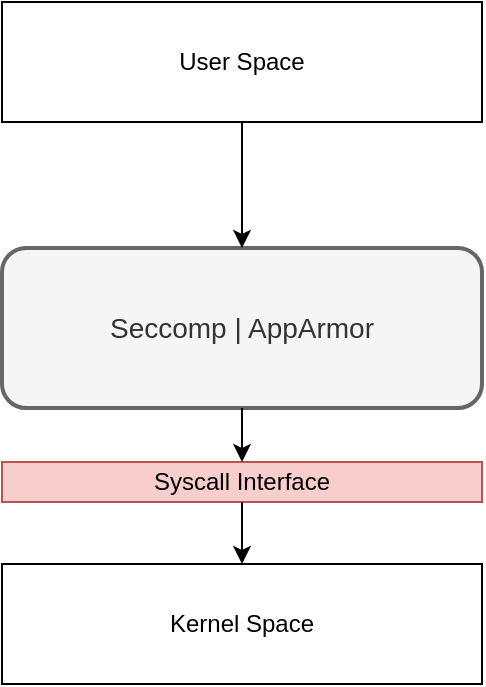 <mxfile version="13.9.9" type="device"><diagram id="YWPtoDo-uJ_qzr3vE82J" name="Page-1"><mxGraphModel dx="1086" dy="806" grid="1" gridSize="10" guides="1" tooltips="1" connect="1" arrows="1" fold="1" page="1" pageScale="1" pageWidth="850" pageHeight="1100" math="0" shadow="0"><root><mxCell id="0"/><mxCell id="1" parent="0"/><mxCell id="FMI4zBGUmInlSG0RXdj6-1" value="User Space" style="rounded=0;whiteSpace=wrap;html=1;" vertex="1" parent="1"><mxGeometry x="320" y="160" width="240" height="60" as="geometry"/></mxCell><mxCell id="FMI4zBGUmInlSG0RXdj6-2" value="Kernel Space" style="rounded=0;whiteSpace=wrap;html=1;" vertex="1" parent="1"><mxGeometry x="320" y="441" width="240" height="60" as="geometry"/></mxCell><mxCell id="FMI4zBGUmInlSG0RXdj6-3" value="Syscall Interface" style="rounded=0;whiteSpace=wrap;html=1;fillColor=#f8cecc;strokeColor=#b85450;" vertex="1" parent="1"><mxGeometry x="320" y="390" width="240" height="20" as="geometry"/></mxCell><mxCell id="FMI4zBGUmInlSG0RXdj6-4" value="Seccomp | AppArmor" style="rounded=1;whiteSpace=wrap;html=1;fillColor=#f5f5f5;strokeColor=#666666;fontColor=#333333;fontSize=14;strokeWidth=2;" vertex="1" parent="1"><mxGeometry x="320" y="283" width="240" height="80" as="geometry"/></mxCell><mxCell id="FMI4zBGUmInlSG0RXdj6-5" value="" style="endArrow=classic;html=1;fontSize=14;exitX=0.5;exitY=1;exitDx=0;exitDy=0;entryX=0.5;entryY=0;entryDx=0;entryDy=0;" edge="1" parent="1" source="FMI4zBGUmInlSG0RXdj6-1" target="FMI4zBGUmInlSG0RXdj6-4"><mxGeometry width="50" height="50" relative="1" as="geometry"><mxPoint x="410" y="300" as="sourcePoint"/><mxPoint x="460" y="250" as="targetPoint"/></mxGeometry></mxCell><mxCell id="FMI4zBGUmInlSG0RXdj6-7" value="" style="endArrow=classic;html=1;fontSize=14;exitX=0.5;exitY=1;exitDx=0;exitDy=0;entryX=0.5;entryY=0;entryDx=0;entryDy=0;" edge="1" parent="1" source="FMI4zBGUmInlSG0RXdj6-4" target="FMI4zBGUmInlSG0RXdj6-3"><mxGeometry width="50" height="50" relative="1" as="geometry"><mxPoint x="470" y="420" as="sourcePoint"/><mxPoint x="520" y="370" as="targetPoint"/></mxGeometry></mxCell><mxCell id="FMI4zBGUmInlSG0RXdj6-8" value="" style="endArrow=classic;html=1;fontSize=14;exitX=0.5;exitY=1;exitDx=0;exitDy=0;entryX=0.5;entryY=0;entryDx=0;entryDy=0;" edge="1" parent="1" source="FMI4zBGUmInlSG0RXdj6-3" target="FMI4zBGUmInlSG0RXdj6-2"><mxGeometry width="50" height="50" relative="1" as="geometry"><mxPoint x="580" y="480" as="sourcePoint"/><mxPoint x="630" y="430" as="targetPoint"/></mxGeometry></mxCell></root></mxGraphModel></diagram></mxfile>